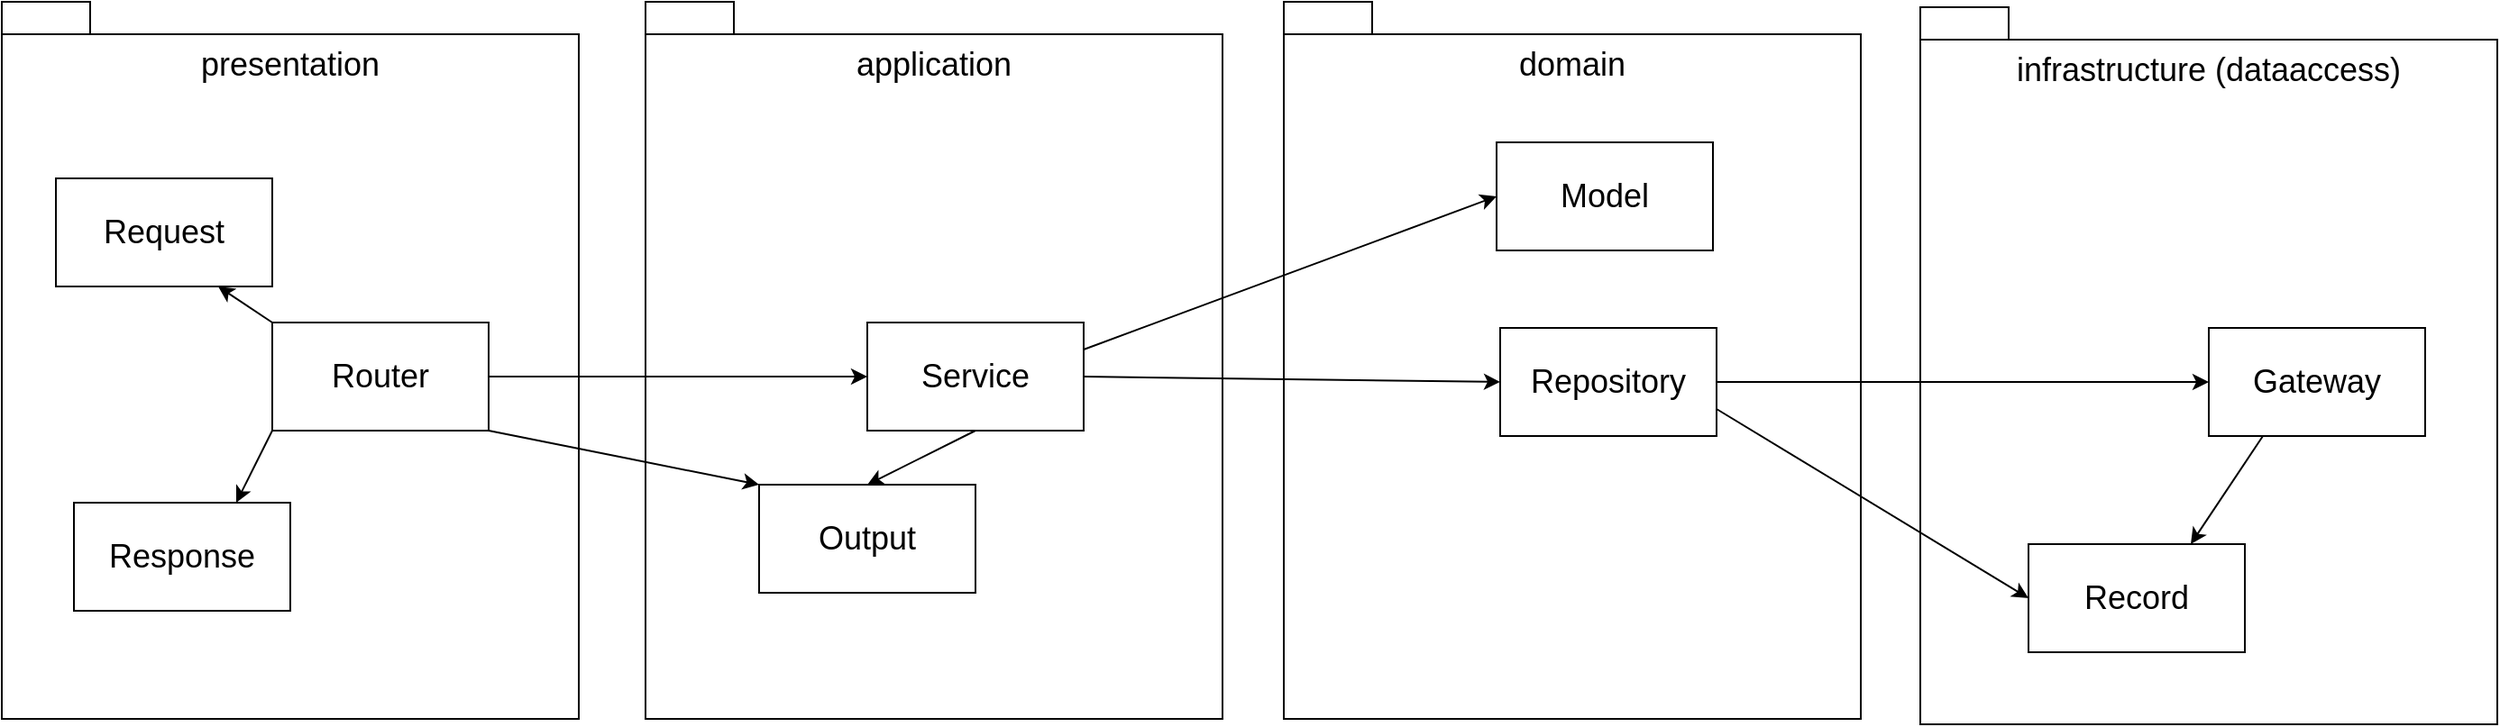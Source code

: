 <mxfile>
    <diagram id="3XV1MCfDphDt_769j-Tv" name="ページ1">
        <mxGraphModel dx="976" dy="814" grid="0" gridSize="10" guides="1" tooltips="1" connect="1" arrows="1" fold="1" page="0" pageScale="1" pageWidth="827" pageHeight="1169" math="0" shadow="0">
            <root>
                <mxCell id="0"/>
                <mxCell id="1" parent="0"/>
                <mxCell id="26" value="domain" style="rounded=0;whiteSpace=wrap;html=1;fillColor=none;verticalAlign=top;fontSize=18;" vertex="1" parent="1">
                    <mxGeometry x="861" y="140" width="320" height="380" as="geometry"/>
                </mxCell>
                <mxCell id="2" value="presentation" style="rounded=0;whiteSpace=wrap;html=1;fillColor=none;verticalAlign=top;fontSize=18;" vertex="1" parent="1">
                    <mxGeometry x="150" y="140" width="320" height="380" as="geometry"/>
                </mxCell>
                <mxCell id="3" value="Request" style="rounded=0;whiteSpace=wrap;html=1;fillColor=none;fontSize=18;" vertex="1" parent="1">
                    <mxGeometry x="180" y="220" width="120" height="60" as="geometry"/>
                </mxCell>
                <mxCell id="4" value="Router" style="rounded=0;whiteSpace=wrap;html=1;fillColor=none;fontSize=18;" vertex="1" parent="1">
                    <mxGeometry x="300" y="300" width="120" height="60" as="geometry"/>
                </mxCell>
                <mxCell id="5" value="Response" style="rounded=0;whiteSpace=wrap;html=1;fillColor=none;fontSize=18;" vertex="1" parent="1">
                    <mxGeometry x="190" y="400" width="120" height="60" as="geometry"/>
                </mxCell>
                <mxCell id="6" value="application" style="rounded=0;whiteSpace=wrap;html=1;fillColor=none;verticalAlign=top;fontSize=18;" vertex="1" parent="1">
                    <mxGeometry x="507" y="140" width="320" height="380" as="geometry"/>
                </mxCell>
                <mxCell id="22" style="edgeStyle=none;html=1;exitX=1;exitY=0.75;exitDx=0;exitDy=0;fontSize=18;" edge="1" parent="1" target="12">
                    <mxGeometry relative="1" as="geometry"/>
                </mxCell>
                <mxCell id="7" value="Service" style="rounded=0;whiteSpace=wrap;html=1;fillColor=none;fontSize=18;" vertex="1" parent="1">
                    <mxGeometry x="630" y="300" width="120" height="60" as="geometry"/>
                </mxCell>
                <mxCell id="8" value="Output" style="rounded=0;whiteSpace=wrap;html=1;fillColor=none;fontSize=18;" vertex="1" parent="1">
                    <mxGeometry x="570" y="390" width="120" height="60" as="geometry"/>
                </mxCell>
                <mxCell id="10" value="infrastructure (dataaccess)" style="rounded=0;whiteSpace=wrap;html=1;fillColor=none;verticalAlign=top;fontSize=18;" vertex="1" parent="1">
                    <mxGeometry x="1214" y="143" width="320" height="380" as="geometry"/>
                </mxCell>
                <mxCell id="20" style="edgeStyle=none;html=1;exitX=0.25;exitY=1;exitDx=0;exitDy=0;entryX=0.75;entryY=0;entryDx=0;entryDy=0;fontSize=18;" edge="1" parent="1" source="11" target="12">
                    <mxGeometry relative="1" as="geometry"/>
                </mxCell>
                <mxCell id="11" value="Gateway" style="rounded=0;whiteSpace=wrap;html=1;fillColor=none;fontSize=18;" vertex="1" parent="1">
                    <mxGeometry x="1374" y="303" width="120" height="60" as="geometry"/>
                </mxCell>
                <mxCell id="12" value="Record" style="rounded=0;whiteSpace=wrap;html=1;fillColor=none;fontSize=18;" vertex="1" parent="1">
                    <mxGeometry x="1274" y="423" width="120" height="60" as="geometry"/>
                </mxCell>
                <mxCell id="13" value="" style="endArrow=classic;html=1;entryX=0.75;entryY=1;entryDx=0;entryDy=0;exitX=0;exitY=0;exitDx=0;exitDy=0;fontSize=18;" edge="1" parent="1" source="4" target="3">
                    <mxGeometry width="50" height="50" relative="1" as="geometry">
                        <mxPoint x="380" y="390" as="sourcePoint"/>
                        <mxPoint x="430" y="340" as="targetPoint"/>
                    </mxGeometry>
                </mxCell>
                <mxCell id="14" value="" style="endArrow=classic;html=1;entryX=0.75;entryY=0;entryDx=0;entryDy=0;exitX=0;exitY=1;exitDx=0;exitDy=0;fontSize=18;" edge="1" parent="1" source="4" target="5">
                    <mxGeometry width="50" height="50" relative="1" as="geometry">
                        <mxPoint x="400" y="90" as="sourcePoint"/>
                        <mxPoint x="280" y="290" as="targetPoint"/>
                    </mxGeometry>
                </mxCell>
                <mxCell id="15" value="" style="endArrow=classic;html=1;entryX=0;entryY=0.5;entryDx=0;entryDy=0;exitX=1;exitY=0.5;exitDx=0;exitDy=0;fontSize=18;" edge="1" parent="1" source="4" target="7">
                    <mxGeometry width="50" height="50" relative="1" as="geometry">
                        <mxPoint x="310" y="370" as="sourcePoint"/>
                        <mxPoint x="290" y="410" as="targetPoint"/>
                    </mxGeometry>
                </mxCell>
                <mxCell id="16" value="" style="endArrow=classic;html=1;entryX=0.5;entryY=0;entryDx=0;entryDy=0;exitX=0.5;exitY=1;exitDx=0;exitDy=0;fontSize=18;" edge="1" parent="1" source="7" target="8">
                    <mxGeometry width="50" height="50" relative="1" as="geometry">
                        <mxPoint x="430" y="340" as="sourcePoint"/>
                        <mxPoint x="617" y="340" as="targetPoint"/>
                    </mxGeometry>
                </mxCell>
                <mxCell id="17" value="" style="endArrow=classic;html=1;exitX=1;exitY=1;exitDx=0;exitDy=0;entryX=0;entryY=0;entryDx=0;entryDy=0;fontSize=18;" edge="1" parent="1" source="4" target="8">
                    <mxGeometry width="50" height="50" relative="1" as="geometry">
                        <mxPoint x="430" y="340" as="sourcePoint"/>
                        <mxPoint x="550" y="580" as="targetPoint"/>
                    </mxGeometry>
                </mxCell>
                <mxCell id="18" value="" style="endArrow=classic;html=1;exitX=1;exitY=0.5;exitDx=0;exitDy=0;fontSize=18;entryX=0;entryY=0.5;entryDx=0;entryDy=0;" edge="1" parent="1" source="7" target="35">
                    <mxGeometry width="50" height="50" relative="1" as="geometry">
                        <mxPoint x="610" y="210" as="sourcePoint"/>
                        <mxPoint x="820" y="210" as="targetPoint"/>
                    </mxGeometry>
                </mxCell>
                <mxCell id="23" value="" style="rounded=0;whiteSpace=wrap;html=1;fontSize=18;fillColor=none;" vertex="1" parent="1">
                    <mxGeometry x="150" y="122" width="49" height="18" as="geometry"/>
                </mxCell>
                <mxCell id="24" value="" style="rounded=0;whiteSpace=wrap;html=1;fontSize=18;fillColor=none;" vertex="1" parent="1">
                    <mxGeometry x="507" y="122" width="49" height="18" as="geometry"/>
                </mxCell>
                <mxCell id="25" value="" style="rounded=0;whiteSpace=wrap;html=1;fontSize=18;fillColor=none;" vertex="1" parent="1">
                    <mxGeometry x="1214" y="125" width="49" height="18" as="geometry"/>
                </mxCell>
                <mxCell id="28" value="Model" style="rounded=0;whiteSpace=wrap;html=1;fillColor=none;fontSize=18;" vertex="1" parent="1">
                    <mxGeometry x="979" y="200" width="120" height="60" as="geometry"/>
                </mxCell>
                <mxCell id="30" value="" style="rounded=0;whiteSpace=wrap;html=1;fontSize=18;fillColor=none;" vertex="1" parent="1">
                    <mxGeometry x="861" y="122" width="49" height="18" as="geometry"/>
                </mxCell>
                <mxCell id="31" value="" style="endArrow=classic;html=1;exitX=1;exitY=0.25;exitDx=0;exitDy=0;fontSize=18;entryX=0;entryY=0.5;entryDx=0;entryDy=0;" edge="1" parent="1" source="7" target="28">
                    <mxGeometry width="50" height="50" relative="1" as="geometry">
                        <mxPoint x="760" y="340" as="sourcePoint"/>
                        <mxPoint x="1392" y="348.22" as="targetPoint"/>
                    </mxGeometry>
                </mxCell>
                <mxCell id="34" style="edgeStyle=none;html=1;exitX=0.5;exitY=0;exitDx=0;exitDy=0;entryX=0.5;entryY=1;entryDx=0;entryDy=0;" edge="1" parent="1" target="28">
                    <mxGeometry relative="1" as="geometry"/>
                </mxCell>
                <mxCell id="37" style="edgeStyle=none;html=1;exitX=1;exitY=0.5;exitDx=0;exitDy=0;fontSize=18;" edge="1" parent="1" source="35" target="11">
                    <mxGeometry relative="1" as="geometry"/>
                </mxCell>
                <mxCell id="39" style="edgeStyle=none;html=1;exitX=1;exitY=0.75;exitDx=0;exitDy=0;entryX=0;entryY=0.5;entryDx=0;entryDy=0;fontSize=18;" edge="1" parent="1" source="35" target="12">
                    <mxGeometry relative="1" as="geometry"/>
                </mxCell>
                <mxCell id="35" value="Repository" style="rounded=0;whiteSpace=wrap;html=1;fillColor=none;fontSize=18;" vertex="1" parent="1">
                    <mxGeometry x="981" y="303" width="120" height="60" as="geometry"/>
                </mxCell>
            </root>
        </mxGraphModel>
    </diagram>
</mxfile>